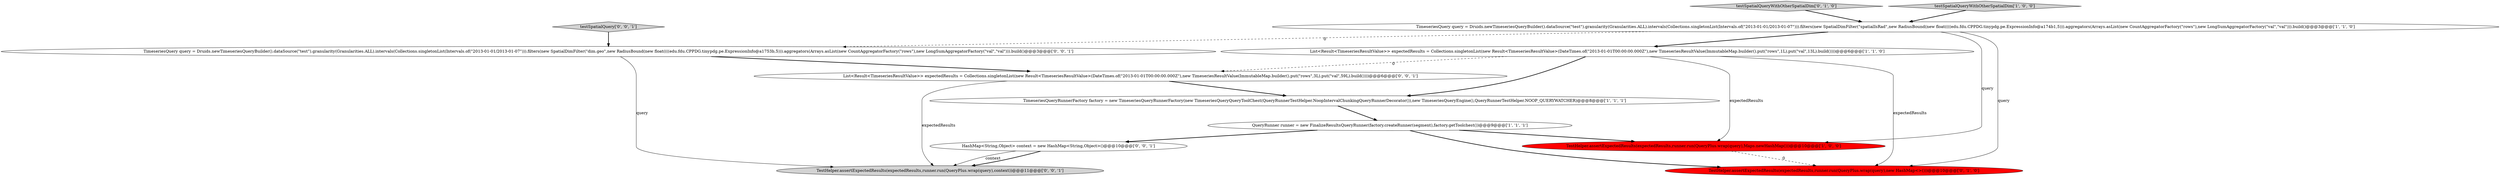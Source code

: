 digraph {
6 [style = filled, label = "TestHelper.assertExpectedResults(expectedResults,runner.run(QueryPlus.wrap(query),new HashMap<>()))@@@10@@@['0', '1', '0']", fillcolor = red, shape = ellipse image = "AAA1AAABBB2BBB"];
1 [style = filled, label = "QueryRunner runner = new FinalizeResultsQueryRunner(factory.createRunner(segment),factory.getToolchest())@@@9@@@['1', '1', '1']", fillcolor = white, shape = ellipse image = "AAA0AAABBB1BBB"];
11 [style = filled, label = "TimeseriesQuery query = Druids.newTimeseriesQueryBuilder().dataSource(\"test\").granularity(Granularities.ALL).intervals(Collections.singletonList(Intervals.of(\"2013-01-01/2013-01-07\"))).filters(new SpatialDimFilter(\"dim.geo\",new RadiusBound(new float((((edu.fdu.CPPDG.tinypdg.pe.ExpressionInfo@a1753b,5))).aggregators(Arrays.asList(new CountAggregatorFactory(\"rows\"),new LongSumAggregatorFactory(\"val\",\"val\"))).build()@@@3@@@['0', '0', '1']", fillcolor = white, shape = ellipse image = "AAA0AAABBB3BBB"];
3 [style = filled, label = "TimeseriesQuery query = Druids.newTimeseriesQueryBuilder().dataSource(\"test\").granularity(Granularities.ALL).intervals(Collections.singletonList(Intervals.of(\"2013-01-01/2013-01-07\"))).filters(new SpatialDimFilter(\"spatialIsRad\",new RadiusBound(new float((((edu.fdu.CPPDG.tinypdg.pe.ExpressionInfo@a174b1,5))).aggregators(Arrays.asList(new CountAggregatorFactory(\"rows\"),new LongSumAggregatorFactory(\"val\",\"val\"))).build()@@@3@@@['1', '1', '0']", fillcolor = white, shape = ellipse image = "AAA0AAABBB1BBB"];
9 [style = filled, label = "testSpatialQuery['0', '0', '1']", fillcolor = lightgray, shape = diamond image = "AAA0AAABBB3BBB"];
7 [style = filled, label = "testSpatialQueryWithOtherSpatialDim['0', '1', '0']", fillcolor = lightgray, shape = diamond image = "AAA0AAABBB2BBB"];
2 [style = filled, label = "TestHelper.assertExpectedResults(expectedResults,runner.run(QueryPlus.wrap(query),Maps.newHashMap()))@@@10@@@['1', '0', '0']", fillcolor = red, shape = ellipse image = "AAA1AAABBB1BBB"];
12 [style = filled, label = "TestHelper.assertExpectedResults(expectedResults,runner.run(QueryPlus.wrap(query),context))@@@11@@@['0', '0', '1']", fillcolor = lightgray, shape = ellipse image = "AAA0AAABBB3BBB"];
10 [style = filled, label = "HashMap<String,Object> context = new HashMap<String,Object>()@@@10@@@['0', '0', '1']", fillcolor = white, shape = ellipse image = "AAA0AAABBB3BBB"];
4 [style = filled, label = "TimeseriesQueryRunnerFactory factory = new TimeseriesQueryRunnerFactory(new TimeseriesQueryQueryToolChest(QueryRunnerTestHelper.NoopIntervalChunkingQueryRunnerDecorator()),new TimeseriesQueryEngine(),QueryRunnerTestHelper.NOOP_QUERYWATCHER)@@@8@@@['1', '1', '1']", fillcolor = white, shape = ellipse image = "AAA0AAABBB1BBB"];
8 [style = filled, label = "List<Result<TimeseriesResultValue>> expectedResults = Collections.singletonList(new Result<TimeseriesResultValue>(DateTimes.of(\"2013-01-01T00:00:00.000Z\"),new TimeseriesResultValue(ImmutableMap.builder().put(\"rows\",3L).put(\"val\",59L).build())))@@@6@@@['0', '0', '1']", fillcolor = white, shape = ellipse image = "AAA0AAABBB3BBB"];
5 [style = filled, label = "testSpatialQueryWithOtherSpatialDim['1', '0', '0']", fillcolor = lightgray, shape = diamond image = "AAA0AAABBB1BBB"];
0 [style = filled, label = "List<Result<TimeseriesResultValue>> expectedResults = Collections.singletonList(new Result<TimeseriesResultValue>(DateTimes.of(\"2013-01-01T00:00:00.000Z\"),new TimeseriesResultValue(ImmutableMap.builder().put(\"rows\",1L).put(\"val\",13L).build())))@@@6@@@['1', '1', '0']", fillcolor = white, shape = ellipse image = "AAA0AAABBB1BBB"];
5->3 [style = bold, label=""];
8->12 [style = solid, label="expectedResults"];
9->11 [style = bold, label=""];
0->2 [style = solid, label="expectedResults"];
10->12 [style = solid, label="context"];
3->2 [style = solid, label="query"];
3->6 [style = solid, label="query"];
7->3 [style = bold, label=""];
3->0 [style = bold, label=""];
1->6 [style = bold, label=""];
11->12 [style = solid, label="query"];
0->4 [style = bold, label=""];
10->12 [style = bold, label=""];
2->6 [style = dashed, label="0"];
11->8 [style = bold, label=""];
0->8 [style = dashed, label="0"];
1->2 [style = bold, label=""];
4->1 [style = bold, label=""];
8->4 [style = bold, label=""];
1->10 [style = bold, label=""];
0->6 [style = solid, label="expectedResults"];
3->11 [style = dashed, label="0"];
}
